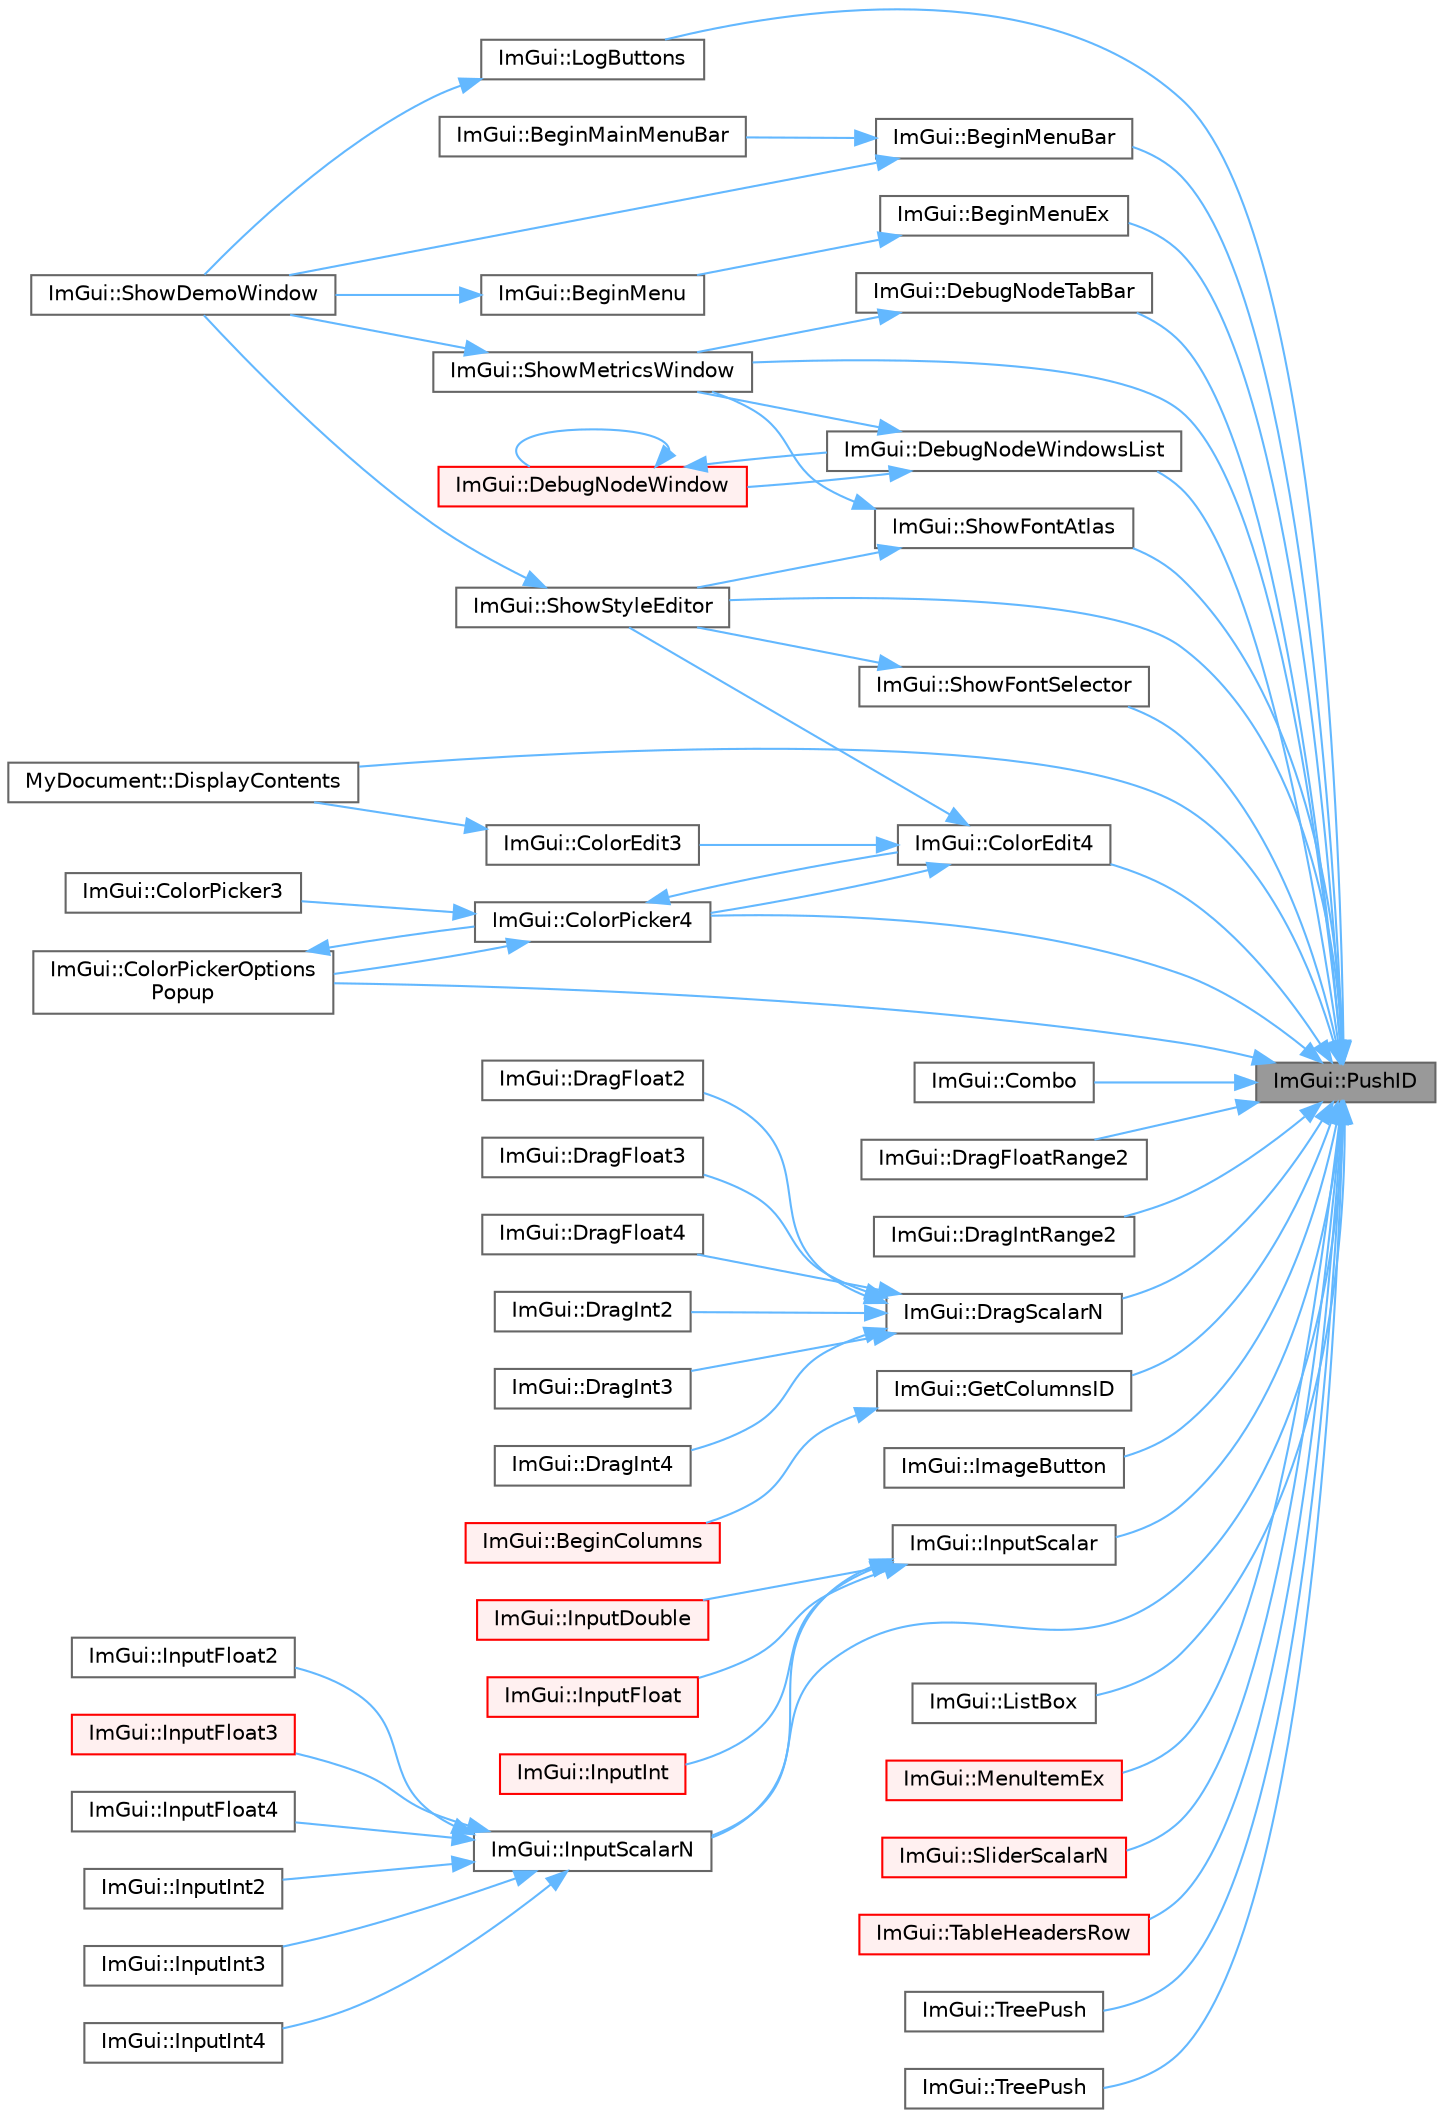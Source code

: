 digraph "ImGui::PushID"
{
 // LATEX_PDF_SIZE
  bgcolor="transparent";
  edge [fontname=Helvetica,fontsize=10,labelfontname=Helvetica,labelfontsize=10];
  node [fontname=Helvetica,fontsize=10,shape=box,height=0.2,width=0.4];
  rankdir="RL";
  Node1 [id="Node000001",label="ImGui::PushID",height=0.2,width=0.4,color="gray40", fillcolor="grey60", style="filled", fontcolor="black",tooltip=" "];
  Node1 -> Node2 [id="edge1_Node000001_Node000002",dir="back",color="steelblue1",style="solid",tooltip=" "];
  Node2 [id="Node000002",label="ImGui::BeginMenuBar",height=0.2,width=0.4,color="grey40", fillcolor="white", style="filled",URL="$namespace_im_gui.html#a4852dff802922163fc747e2e0df5b88f",tooltip=" "];
  Node2 -> Node3 [id="edge2_Node000002_Node000003",dir="back",color="steelblue1",style="solid",tooltip=" "];
  Node3 [id="Node000003",label="ImGui::BeginMainMenuBar",height=0.2,width=0.4,color="grey40", fillcolor="white", style="filled",URL="$namespace_im_gui.html#a55cb9cfb9865204ac6fb21c965784f78",tooltip=" "];
  Node2 -> Node4 [id="edge3_Node000002_Node000004",dir="back",color="steelblue1",style="solid",tooltip=" "];
  Node4 [id="Node000004",label="ImGui::ShowDemoWindow",height=0.2,width=0.4,color="grey40", fillcolor="white", style="filled",URL="$namespace_im_gui.html#af95643a0ce4893b9e57c12991922fb18",tooltip=" "];
  Node1 -> Node5 [id="edge4_Node000001_Node000005",dir="back",color="steelblue1",style="solid",tooltip=" "];
  Node5 [id="Node000005",label="ImGui::BeginMenuEx",height=0.2,width=0.4,color="grey40", fillcolor="white", style="filled",URL="$namespace_im_gui.html#a8dc671f87ed281b6445ce6ae4ab25183",tooltip=" "];
  Node5 -> Node6 [id="edge5_Node000005_Node000006",dir="back",color="steelblue1",style="solid",tooltip=" "];
  Node6 [id="Node000006",label="ImGui::BeginMenu",height=0.2,width=0.4,color="grey40", fillcolor="white", style="filled",URL="$namespace_im_gui.html#a1e55711a21f97d5dff919d697d3a7201",tooltip=" "];
  Node6 -> Node4 [id="edge6_Node000006_Node000004",dir="back",color="steelblue1",style="solid",tooltip=" "];
  Node1 -> Node7 [id="edge7_Node000001_Node000007",dir="back",color="steelblue1",style="solid",tooltip=" "];
  Node7 [id="Node000007",label="ImGui::ColorEdit4",height=0.2,width=0.4,color="grey40", fillcolor="white", style="filled",URL="$namespace_im_gui.html#ac3f45e2aa0b1d591cc8a2cdf8b566a45",tooltip=" "];
  Node7 -> Node8 [id="edge8_Node000007_Node000008",dir="back",color="steelblue1",style="solid",tooltip=" "];
  Node8 [id="Node000008",label="ImGui::ColorEdit3",height=0.2,width=0.4,color="grey40", fillcolor="white", style="filled",URL="$namespace_im_gui.html#a5afe76ba1c91f07363e40396e7df656e",tooltip=" "];
  Node8 -> Node9 [id="edge9_Node000008_Node000009",dir="back",color="steelblue1",style="solid",tooltip=" "];
  Node9 [id="Node000009",label="MyDocument::DisplayContents",height=0.2,width=0.4,color="grey40", fillcolor="white", style="filled",URL="$struct_my_document.html#aa51e0b8e6c95b7109a507603599c05d9",tooltip=" "];
  Node7 -> Node10 [id="edge10_Node000007_Node000010",dir="back",color="steelblue1",style="solid",tooltip=" "];
  Node10 [id="Node000010",label="ImGui::ColorPicker4",height=0.2,width=0.4,color="grey40", fillcolor="white", style="filled",URL="$namespace_im_gui.html#a3d5aae9e0a14aa051d5a799abbe97b32",tooltip=" "];
  Node10 -> Node7 [id="edge11_Node000010_Node000007",dir="back",color="steelblue1",style="solid",tooltip=" "];
  Node10 -> Node11 [id="edge12_Node000010_Node000011",dir="back",color="steelblue1",style="solid",tooltip=" "];
  Node11 [id="Node000011",label="ImGui::ColorPicker3",height=0.2,width=0.4,color="grey40", fillcolor="white", style="filled",URL="$namespace_im_gui.html#a2a2a98cb9a17b18702be6b954670b388",tooltip=" "];
  Node10 -> Node12 [id="edge13_Node000010_Node000012",dir="back",color="steelblue1",style="solid",tooltip=" "];
  Node12 [id="Node000012",label="ImGui::ColorPickerOptions\lPopup",height=0.2,width=0.4,color="grey40", fillcolor="white", style="filled",URL="$namespace_im_gui.html#a6d112eeb6d8ffdebbc9d9a8c66babbee",tooltip=" "];
  Node12 -> Node10 [id="edge14_Node000012_Node000010",dir="back",color="steelblue1",style="solid",tooltip=" "];
  Node7 -> Node13 [id="edge15_Node000007_Node000013",dir="back",color="steelblue1",style="solid",tooltip=" "];
  Node13 [id="Node000013",label="ImGui::ShowStyleEditor",height=0.2,width=0.4,color="grey40", fillcolor="white", style="filled",URL="$namespace_im_gui.html#ab2eb3dec78d054fe3feab1c091ec5de5",tooltip=" "];
  Node13 -> Node4 [id="edge16_Node000013_Node000004",dir="back",color="steelblue1",style="solid",tooltip=" "];
  Node1 -> Node10 [id="edge17_Node000001_Node000010",dir="back",color="steelblue1",style="solid",tooltip=" "];
  Node1 -> Node12 [id="edge18_Node000001_Node000012",dir="back",color="steelblue1",style="solid",tooltip=" "];
  Node1 -> Node14 [id="edge19_Node000001_Node000014",dir="back",color="steelblue1",style="solid",tooltip=" "];
  Node14 [id="Node000014",label="ImGui::Combo",height=0.2,width=0.4,color="grey40", fillcolor="white", style="filled",URL="$namespace_im_gui.html#ad530c65e7cdfaf03f4e9b2f4e3fed8fc",tooltip=" "];
  Node1 -> Node15 [id="edge20_Node000001_Node000015",dir="back",color="steelblue1",style="solid",tooltip=" "];
  Node15 [id="Node000015",label="ImGui::DebugNodeTabBar",height=0.2,width=0.4,color="grey40", fillcolor="white", style="filled",URL="$namespace_im_gui.html#ac5f1a2b50c26c83d3df78d94e95f0bd0",tooltip=" "];
  Node15 -> Node16 [id="edge21_Node000015_Node000016",dir="back",color="steelblue1",style="solid",tooltip=" "];
  Node16 [id="Node000016",label="ImGui::ShowMetricsWindow",height=0.2,width=0.4,color="grey40", fillcolor="white", style="filled",URL="$namespace_im_gui.html#afe7a28c6eb52fff3cc27d5a698fea4ff",tooltip=" "];
  Node16 -> Node4 [id="edge22_Node000016_Node000004",dir="back",color="steelblue1",style="solid",tooltip=" "];
  Node1 -> Node17 [id="edge23_Node000001_Node000017",dir="back",color="steelblue1",style="solid",tooltip=" "];
  Node17 [id="Node000017",label="ImGui::DebugNodeWindowsList",height=0.2,width=0.4,color="grey40", fillcolor="white", style="filled",URL="$namespace_im_gui.html#a8c2ed9f140c90d8eaca1e2cfd8f46142",tooltip=" "];
  Node17 -> Node18 [id="edge24_Node000017_Node000018",dir="back",color="steelblue1",style="solid",tooltip=" "];
  Node18 [id="Node000018",label="ImGui::DebugNodeWindow",height=0.2,width=0.4,color="red", fillcolor="#FFF0F0", style="filled",URL="$namespace_im_gui.html#afcb602554925c5409977f0fb39f77e5d",tooltip=" "];
  Node18 -> Node18 [id="edge25_Node000018_Node000018",dir="back",color="steelblue1",style="solid",tooltip=" "];
  Node18 -> Node17 [id="edge26_Node000018_Node000017",dir="back",color="steelblue1",style="solid",tooltip=" "];
  Node17 -> Node16 [id="edge27_Node000017_Node000016",dir="back",color="steelblue1",style="solid",tooltip=" "];
  Node1 -> Node9 [id="edge28_Node000001_Node000009",dir="back",color="steelblue1",style="solid",tooltip=" "];
  Node1 -> Node20 [id="edge29_Node000001_Node000020",dir="back",color="steelblue1",style="solid",tooltip=" "];
  Node20 [id="Node000020",label="ImGui::DragFloatRange2",height=0.2,width=0.4,color="grey40", fillcolor="white", style="filled",URL="$namespace_im_gui.html#aa6bfd93ead5c47e84b66185da88b8e8c",tooltip=" "];
  Node1 -> Node21 [id="edge30_Node000001_Node000021",dir="back",color="steelblue1",style="solid",tooltip=" "];
  Node21 [id="Node000021",label="ImGui::DragIntRange2",height=0.2,width=0.4,color="grey40", fillcolor="white", style="filled",URL="$namespace_im_gui.html#a27a0380e0480671c7cd854dd7bfc6bd1",tooltip=" "];
  Node1 -> Node22 [id="edge31_Node000001_Node000022",dir="back",color="steelblue1",style="solid",tooltip=" "];
  Node22 [id="Node000022",label="ImGui::DragScalarN",height=0.2,width=0.4,color="grey40", fillcolor="white", style="filled",URL="$namespace_im_gui.html#a1265d2b30ced1fca909e26c8f718fcbd",tooltip=" "];
  Node22 -> Node23 [id="edge32_Node000022_Node000023",dir="back",color="steelblue1",style="solid",tooltip=" "];
  Node23 [id="Node000023",label="ImGui::DragFloat2",height=0.2,width=0.4,color="grey40", fillcolor="white", style="filled",URL="$namespace_im_gui.html#afc9ce10d78534a5c186cee0b337f7471",tooltip=" "];
  Node22 -> Node24 [id="edge33_Node000022_Node000024",dir="back",color="steelblue1",style="solid",tooltip=" "];
  Node24 [id="Node000024",label="ImGui::DragFloat3",height=0.2,width=0.4,color="grey40", fillcolor="white", style="filled",URL="$namespace_im_gui.html#a5ffcbb0240077cf2f300960db3c0a3d7",tooltip=" "];
  Node22 -> Node25 [id="edge34_Node000022_Node000025",dir="back",color="steelblue1",style="solid",tooltip=" "];
  Node25 [id="Node000025",label="ImGui::DragFloat4",height=0.2,width=0.4,color="grey40", fillcolor="white", style="filled",URL="$namespace_im_gui.html#a43e4508fb0c6a82cf6d78a645965dd57",tooltip=" "];
  Node22 -> Node26 [id="edge35_Node000022_Node000026",dir="back",color="steelblue1",style="solid",tooltip=" "];
  Node26 [id="Node000026",label="ImGui::DragInt2",height=0.2,width=0.4,color="grey40", fillcolor="white", style="filled",URL="$namespace_im_gui.html#a56e3ba8164b0b78b46f01a3a2f7fe00b",tooltip=" "];
  Node22 -> Node27 [id="edge36_Node000022_Node000027",dir="back",color="steelblue1",style="solid",tooltip=" "];
  Node27 [id="Node000027",label="ImGui::DragInt3",height=0.2,width=0.4,color="grey40", fillcolor="white", style="filled",URL="$namespace_im_gui.html#af4be377242ba2480b28b116390af7261",tooltip=" "];
  Node22 -> Node28 [id="edge37_Node000022_Node000028",dir="back",color="steelblue1",style="solid",tooltip=" "];
  Node28 [id="Node000028",label="ImGui::DragInt4",height=0.2,width=0.4,color="grey40", fillcolor="white", style="filled",URL="$namespace_im_gui.html#a5d75e4d3263272f22eb2001652397e55",tooltip=" "];
  Node1 -> Node29 [id="edge38_Node000001_Node000029",dir="back",color="steelblue1",style="solid",tooltip=" "];
  Node29 [id="Node000029",label="ImGui::GetColumnsID",height=0.2,width=0.4,color="grey40", fillcolor="white", style="filled",URL="$namespace_im_gui.html#a432f468da48b9aadd3c5928f1065939c",tooltip=" "];
  Node29 -> Node30 [id="edge39_Node000029_Node000030",dir="back",color="steelblue1",style="solid",tooltip=" "];
  Node30 [id="Node000030",label="ImGui::BeginColumns",height=0.2,width=0.4,color="red", fillcolor="#FFF0F0", style="filled",URL="$namespace_im_gui.html#a303fae66ef07f4f86ab242cf81021060",tooltip=" "];
  Node1 -> Node140 [id="edge40_Node000001_Node000140",dir="back",color="steelblue1",style="solid",tooltip=" "];
  Node140 [id="Node000140",label="ImGui::ImageButton",height=0.2,width=0.4,color="grey40", fillcolor="white", style="filled",URL="$namespace_im_gui.html#ac79ef64e8b9e1db73d8237f6a999da14",tooltip=" "];
  Node1 -> Node50 [id="edge41_Node000001_Node000050",dir="back",color="steelblue1",style="solid",tooltip=" "];
  Node50 [id="Node000050",label="ImGui::InputScalar",height=0.2,width=0.4,color="grey40", fillcolor="white", style="filled",URL="$namespace_im_gui.html#afdb54540b7480872fbb746f64344b374",tooltip=" "];
  Node50 -> Node51 [id="edge42_Node000050_Node000051",dir="back",color="steelblue1",style="solid",tooltip=" "];
  Node51 [id="Node000051",label="ImGui::InputDouble",height=0.2,width=0.4,color="red", fillcolor="#FFF0F0", style="filled",URL="$namespace_im_gui.html#ad941c3cfa561ca35b674fd5802bcf870",tooltip=" "];
  Node50 -> Node53 [id="edge43_Node000050_Node000053",dir="back",color="steelblue1",style="solid",tooltip=" "];
  Node53 [id="Node000053",label="ImGui::InputFloat",height=0.2,width=0.4,color="red", fillcolor="#FFF0F0", style="filled",URL="$namespace_im_gui.html#a36b86c9d7226f18c316400c83a904454",tooltip=" "];
  Node50 -> Node54 [id="edge44_Node000050_Node000054",dir="back",color="steelblue1",style="solid",tooltip=" "];
  Node54 [id="Node000054",label="ImGui::InputInt",height=0.2,width=0.4,color="red", fillcolor="#FFF0F0", style="filled",URL="$namespace_im_gui.html#a36fc45a3c41a63ea9a983cc851752505",tooltip=" "];
  Node50 -> Node55 [id="edge45_Node000050_Node000055",dir="back",color="steelblue1",style="solid",tooltip=" "];
  Node55 [id="Node000055",label="ImGui::InputScalarN",height=0.2,width=0.4,color="grey40", fillcolor="white", style="filled",URL="$namespace_im_gui.html#afb17f0092027c09183df498834abace9",tooltip=" "];
  Node55 -> Node56 [id="edge46_Node000055_Node000056",dir="back",color="steelblue1",style="solid",tooltip=" "];
  Node56 [id="Node000056",label="ImGui::InputFloat2",height=0.2,width=0.4,color="grey40", fillcolor="white", style="filled",URL="$namespace_im_gui.html#a854ba6decd4ae7e4b0980a9c71bfa47d",tooltip=" "];
  Node55 -> Node57 [id="edge47_Node000055_Node000057",dir="back",color="steelblue1",style="solid",tooltip=" "];
  Node57 [id="Node000057",label="ImGui::InputFloat3",height=0.2,width=0.4,color="red", fillcolor="#FFF0F0", style="filled",URL="$namespace_im_gui.html#a970a00fd1a4226c697ea5fb807fb62d8",tooltip=" "];
  Node55 -> Node58 [id="edge48_Node000055_Node000058",dir="back",color="steelblue1",style="solid",tooltip=" "];
  Node58 [id="Node000058",label="ImGui::InputFloat4",height=0.2,width=0.4,color="grey40", fillcolor="white", style="filled",URL="$namespace_im_gui.html#a69675d2e9780a0e5a7a372f936b64d49",tooltip=" "];
  Node55 -> Node59 [id="edge49_Node000055_Node000059",dir="back",color="steelblue1",style="solid",tooltip=" "];
  Node59 [id="Node000059",label="ImGui::InputInt2",height=0.2,width=0.4,color="grey40", fillcolor="white", style="filled",URL="$namespace_im_gui.html#a83dfd2daacefb741e67d8d69821e1590",tooltip=" "];
  Node55 -> Node60 [id="edge50_Node000055_Node000060",dir="back",color="steelblue1",style="solid",tooltip=" "];
  Node60 [id="Node000060",label="ImGui::InputInt3",height=0.2,width=0.4,color="grey40", fillcolor="white", style="filled",URL="$namespace_im_gui.html#ab8e7466e5bdda70fefa551eb662dc3f5",tooltip=" "];
  Node55 -> Node61 [id="edge51_Node000055_Node000061",dir="back",color="steelblue1",style="solid",tooltip=" "];
  Node61 [id="Node000061",label="ImGui::InputInt4",height=0.2,width=0.4,color="grey40", fillcolor="white", style="filled",URL="$namespace_im_gui.html#a3a57668b83f7a99d295f94baa71add0a",tooltip=" "];
  Node1 -> Node55 [id="edge52_Node000001_Node000055",dir="back",color="steelblue1",style="solid",tooltip=" "];
  Node1 -> Node40 [id="edge53_Node000001_Node000040",dir="back",color="steelblue1",style="solid",tooltip=" "];
  Node40 [id="Node000040",label="ImGui::ListBox",height=0.2,width=0.4,color="grey40", fillcolor="white", style="filled",URL="$namespace_im_gui.html#a94c78076bd40ff548ecd124f95af8710",tooltip=" "];
  Node1 -> Node78 [id="edge54_Node000001_Node000078",dir="back",color="steelblue1",style="solid",tooltip=" "];
  Node78 [id="Node000078",label="ImGui::LogButtons",height=0.2,width=0.4,color="grey40", fillcolor="white", style="filled",URL="$namespace_im_gui.html#a7bd295da4be19bab98262c76fcaeb4fb",tooltip=" "];
  Node78 -> Node4 [id="edge55_Node000078_Node000004",dir="back",color="steelblue1",style="solid",tooltip=" "];
  Node1 -> Node141 [id="edge56_Node000001_Node000141",dir="back",color="steelblue1",style="solid",tooltip=" "];
  Node141 [id="Node000141",label="ImGui::MenuItemEx",height=0.2,width=0.4,color="red", fillcolor="#FFF0F0", style="filled",URL="$namespace_im_gui.html#ab5e6e4c78805615fb4d26d4918031f9c",tooltip=" "];
  Node1 -> Node72 [id="edge57_Node000001_Node000072",dir="back",color="steelblue1",style="solid",tooltip=" "];
  Node72 [id="Node000072",label="ImGui::ShowFontAtlas",height=0.2,width=0.4,color="grey40", fillcolor="white", style="filled",URL="$namespace_im_gui.html#acab51ec2b39577845309f24535381038",tooltip=" "];
  Node72 -> Node16 [id="edge58_Node000072_Node000016",dir="back",color="steelblue1",style="solid",tooltip=" "];
  Node72 -> Node13 [id="edge59_Node000072_Node000013",dir="back",color="steelblue1",style="solid",tooltip=" "];
  Node1 -> Node95 [id="edge60_Node000001_Node000095",dir="back",color="steelblue1",style="solid",tooltip=" "];
  Node95 [id="Node000095",label="ImGui::ShowFontSelector",height=0.2,width=0.4,color="grey40", fillcolor="white", style="filled",URL="$namespace_im_gui.html#a0bdce99eef17ef1e1fef40a18bd811ab",tooltip=" "];
  Node95 -> Node13 [id="edge61_Node000095_Node000013",dir="back",color="steelblue1",style="solid",tooltip=" "];
  Node1 -> Node16 [id="edge62_Node000001_Node000016",dir="back",color="steelblue1",style="solid",tooltip=" "];
  Node1 -> Node13 [id="edge63_Node000001_Node000013",dir="back",color="steelblue1",style="solid",tooltip=" "];
  Node1 -> Node79 [id="edge64_Node000001_Node000079",dir="back",color="steelblue1",style="solid",tooltip=" "];
  Node79 [id="Node000079",label="ImGui::SliderScalarN",height=0.2,width=0.4,color="red", fillcolor="#FFF0F0", style="filled",URL="$namespace_im_gui.html#a64031a4ad000695c1e1d3f42792f4bb4",tooltip=" "];
  Node1 -> Node106 [id="edge65_Node000001_Node000106",dir="back",color="steelblue1",style="solid",tooltip=" "];
  Node106 [id="Node000106",label="ImGui::TableHeadersRow",height=0.2,width=0.4,color="red", fillcolor="#FFF0F0", style="filled",URL="$namespace_im_gui.html#a0c16791f4620e8db38511553d5d63335",tooltip=" "];
  Node1 -> Node145 [id="edge66_Node000001_Node000145",dir="back",color="steelblue1",style="solid",tooltip=" "];
  Node145 [id="Node000145",label="ImGui::TreePush",height=0.2,width=0.4,color="grey40", fillcolor="white", style="filled",URL="$namespace_im_gui.html#a30b5df3be04a6e712985612bbdea6656",tooltip=" "];
  Node1 -> Node146 [id="edge67_Node000001_Node000146",dir="back",color="steelblue1",style="solid",tooltip=" "];
  Node146 [id="Node000146",label="ImGui::TreePush",height=0.2,width=0.4,color="grey40", fillcolor="white", style="filled",URL="$namespace_im_gui.html#aaaedbc7778152061af89f542f3e3402e",tooltip=" "];
}
